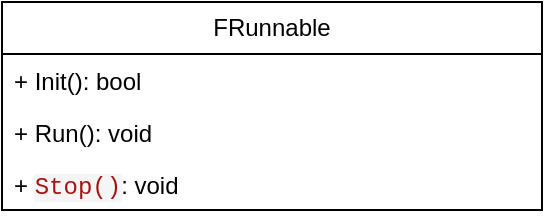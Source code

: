 <mxfile version="26.0.4">
  <diagram id="C5RBs43oDa-KdzZeNtuy" name="Page-1">
    <mxGraphModel dx="1426" dy="781" grid="1" gridSize="10" guides="1" tooltips="1" connect="1" arrows="1" fold="1" page="1" pageScale="1" pageWidth="827" pageHeight="1169" math="0" shadow="0">
      <root>
        <mxCell id="WIyWlLk6GJQsqaUBKTNV-0" />
        <mxCell id="WIyWlLk6GJQsqaUBKTNV-1" parent="WIyWlLk6GJQsqaUBKTNV-0" />
        <mxCell id="6xeoB1cbUCj7fCRLz8L4-0" value="FRunnable" style="swimlane;fontStyle=0;childLayout=stackLayout;horizontal=1;startSize=26;fillColor=none;horizontalStack=0;resizeParent=1;resizeParentMax=0;resizeLast=0;collapsible=1;marginBottom=0;whiteSpace=wrap;html=1;" vertex="1" parent="WIyWlLk6GJQsqaUBKTNV-1">
          <mxGeometry x="250" y="30" width="270" height="104" as="geometry" />
        </mxCell>
        <mxCell id="6xeoB1cbUCj7fCRLz8L4-1" value="+ Init(): bool" style="text;strokeColor=none;fillColor=none;align=left;verticalAlign=top;spacingLeft=4;spacingRight=4;overflow=hidden;rotatable=0;points=[[0,0.5],[1,0.5]];portConstraint=eastwest;whiteSpace=wrap;html=1;" vertex="1" parent="6xeoB1cbUCj7fCRLz8L4-0">
          <mxGeometry y="26" width="270" height="26" as="geometry" />
        </mxCell>
        <mxCell id="6xeoB1cbUCj7fCRLz8L4-2" value="+ Run(): void" style="text;strokeColor=none;fillColor=none;align=left;verticalAlign=top;spacingLeft=4;spacingRight=4;overflow=hidden;rotatable=0;points=[[0,0.5],[1,0.5]];portConstraint=eastwest;whiteSpace=wrap;html=1;" vertex="1" parent="6xeoB1cbUCj7fCRLz8L4-0">
          <mxGeometry y="52" width="270" height="26" as="geometry" />
        </mxCell>
        <mxCell id="6xeoB1cbUCj7fCRLz8L4-3" value="+ &lt;span style=&quot;color: rgb(163, 21, 21); font-family: &amp;quot;Courier New&amp;quot;, sans-serif; white-space-collapse: preserve; background-color: rgb(245, 245, 245);&quot;&gt;Stop()&lt;/span&gt;: void&amp;nbsp;" style="text;strokeColor=none;fillColor=none;align=left;verticalAlign=top;spacingLeft=4;spacingRight=4;overflow=hidden;rotatable=0;points=[[0,0.5],[1,0.5]];portConstraint=eastwest;whiteSpace=wrap;html=1;" vertex="1" parent="6xeoB1cbUCj7fCRLz8L4-0">
          <mxGeometry y="78" width="270" height="26" as="geometry" />
        </mxCell>
      </root>
    </mxGraphModel>
  </diagram>
</mxfile>
